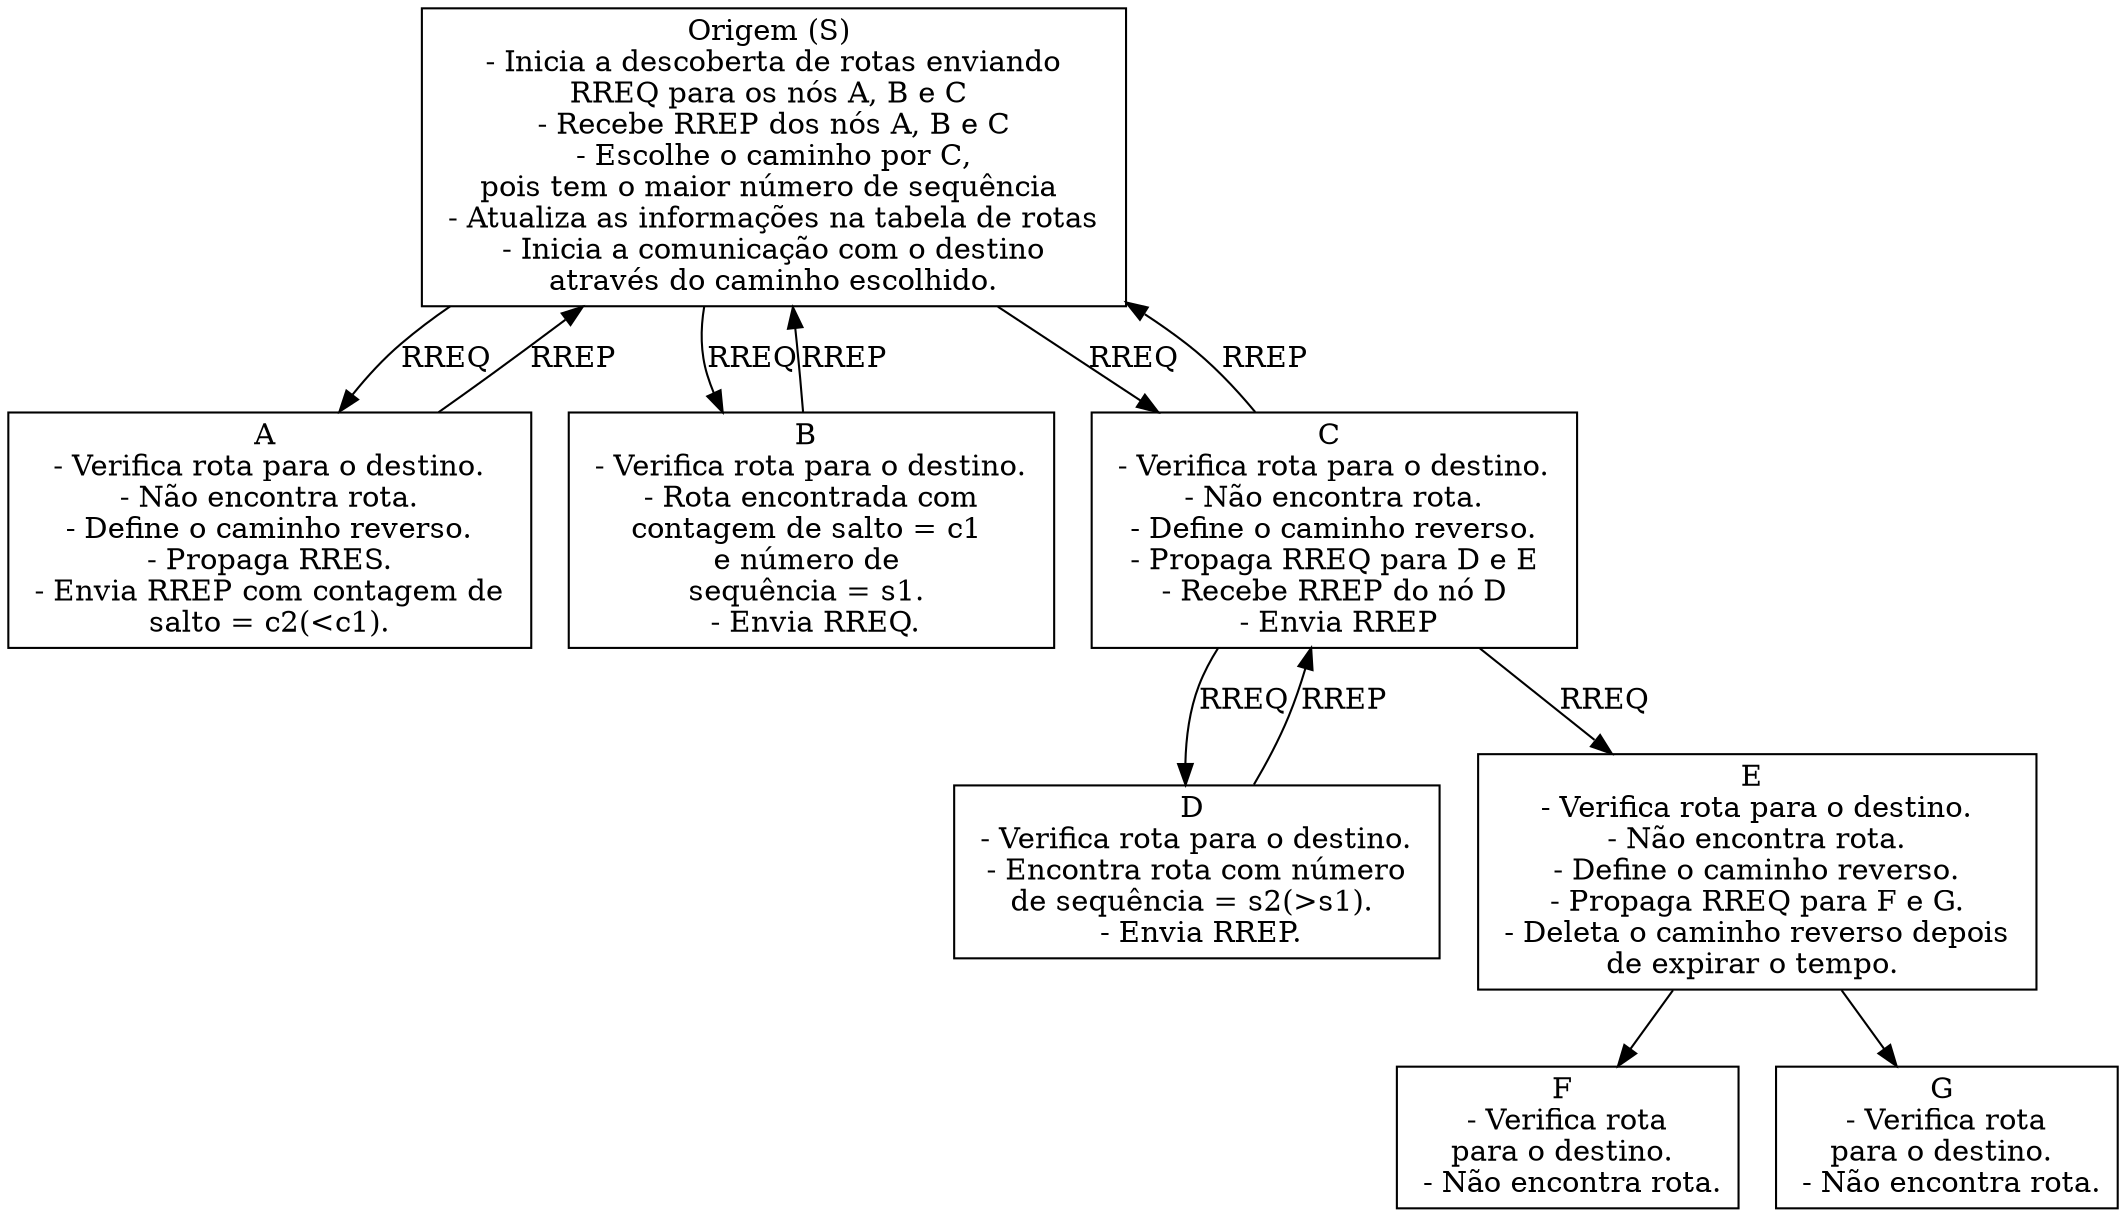 digraph aodvOperation {

	node[shape=box]
	edge[len=5]
	
	S[label="Origem (S) \n - Inicia a descoberta de rotas enviando \nRREQ para os nós A, B e C \n - Recebe RREP dos nós A, B e C \n - Escolhe o caminho por C, \npois tem o maior número de sequência \n - Atualiza as informações na tabela de rotas \n - Inicia a comunicação com o destino \natravés do caminho escolhido."]
	A[label="A \n - Verifica rota para o destino. \n - Não encontra rota. \n - Define o caminho reverso. \n - Propaga RRES. \n - Envia RREP com contagem de \nsalto = c2(<c1)."]
	B[label="B \n - Verifica rota para o destino. \n - Rota encontrada com \ncontagem de salto = c1 \ne número de \nsequência = s1. \n - Envia RREQ."]
	C[label="C \n - Verifica rota para o destino. \n - Não encontra rota. \n - Define o caminho reverso. \n - Propaga RREQ para D e E \n - Recebe RREP do nó D \n - Envia RREP"]
	D[label="D \n - Verifica rota para o destino. \n - Encontra rota com número \nde sequência = s2(>s1). \n - Envia RREP."]
	E[label="E \n - Verifica rota para o destino. \n - Não encontra rota. \n - Define o caminho reverso. \n - Propaga RREQ para F e G. \n - Deleta o caminho reverso depois \nde expirar o tempo. "]
	F[label="F \n - Verifica rota \npara o destino. \n - Não encontra rota."]
	G[label="G \n - Verifica rota \npara o destino. \n - Não encontra rota."]

	S -> A[label="RREQ"]
	A -> S[label="RREP"]

	S -> B[label="RREQ"]
	B -> S[label="RREP"]

	S -> C[label="RREQ"]
	C -> S[label="RREP"]

	C -> D[label="RREQ"]
	D -> C[label="RREP"]

	C -> E[label="RREQ"]

	E -> F
	E -> G

}
